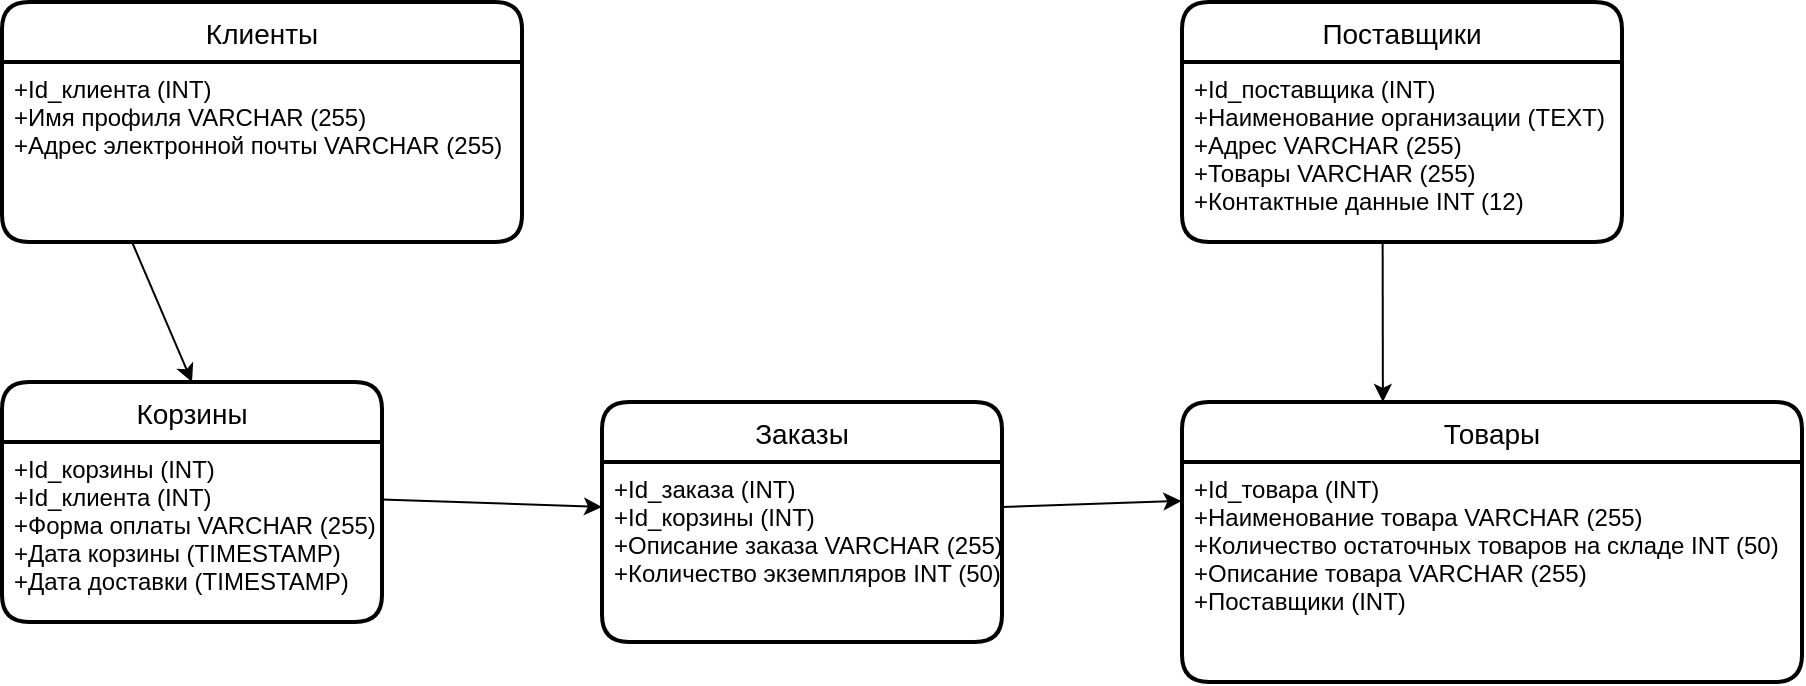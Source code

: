 <mxfile version="20.8.23" type="github">
  <diagram name="Страница 1" id="fm4NQVwMLk_AxpbGx4wM">
    <mxGraphModel dx="961" dy="528" grid="1" gridSize="10" guides="1" tooltips="1" connect="1" arrows="1" fold="1" page="1" pageScale="1" pageWidth="827" pageHeight="1169" math="0" shadow="0">
      <root>
        <mxCell id="0" />
        <mxCell id="1" parent="0" />
        <mxCell id="p-xDYtaEuqpyEhUZah8K-1" value="Клиенты" style="swimlane;childLayout=stackLayout;horizontal=1;startSize=30;horizontalStack=0;rounded=1;fontSize=14;fontStyle=0;strokeWidth=2;resizeParent=0;resizeLast=1;shadow=0;dashed=0;align=center;" parent="1" vertex="1">
          <mxGeometry x="30" y="140" width="260" height="120" as="geometry" />
        </mxCell>
        <mxCell id="p-xDYtaEuqpyEhUZah8K-2" value="+Id_клиента (INT)&#xa;+Имя профиля VARCHAR (255)&#xa;+Адрес электронной почты VARCHAR (255)" style="align=left;strokeColor=none;fillColor=none;spacingLeft=4;fontSize=12;verticalAlign=top;resizable=0;rotatable=0;part=1;" parent="p-xDYtaEuqpyEhUZah8K-1" vertex="1">
          <mxGeometry y="30" width="260" height="90" as="geometry" />
        </mxCell>
        <mxCell id="Sjta67yKNb1LLB2qg4SO-1" value="Поставщики" style="swimlane;childLayout=stackLayout;horizontal=1;startSize=30;horizontalStack=0;rounded=1;fontSize=14;fontStyle=0;strokeWidth=2;resizeParent=0;resizeLast=1;shadow=0;dashed=0;align=center;" parent="1" vertex="1">
          <mxGeometry x="620" y="140" width="220" height="120" as="geometry" />
        </mxCell>
        <mxCell id="Sjta67yKNb1LLB2qg4SO-2" value="+Id_поставщика (INT)&#xa;+Наименование организации (TEXT)&#xa;+Адрес VARCHAR (255)&#xa;+Товары VARCHAR (255)&#xa;+Контактные данные INT (12)" style="align=left;strokeColor=none;fillColor=none;spacingLeft=4;fontSize=12;verticalAlign=top;resizable=0;rotatable=0;part=1;fontStyle=0" parent="Sjta67yKNb1LLB2qg4SO-1" vertex="1">
          <mxGeometry y="30" width="220" height="90" as="geometry" />
        </mxCell>
        <mxCell id="Sjta67yKNb1LLB2qg4SO-3" value="Корзины" style="swimlane;childLayout=stackLayout;horizontal=1;startSize=30;horizontalStack=0;rounded=1;fontSize=14;fontStyle=0;strokeWidth=2;resizeParent=0;resizeLast=1;shadow=0;dashed=0;align=center;" parent="1" vertex="1">
          <mxGeometry x="30" y="330" width="190" height="120" as="geometry" />
        </mxCell>
        <mxCell id="Sjta67yKNb1LLB2qg4SO-4" value="+Id_корзины (INT)&#xa;+Id_клиента (INT)&#xa;+Форма оплаты VARCHAR (255)&#xa;+Дата корзины (TIMESTAMP)&#xa;+Дата доставки (TIMESTAMP)" style="align=left;strokeColor=none;fillColor=none;spacingLeft=4;fontSize=12;verticalAlign=top;resizable=0;rotatable=0;part=1;" parent="Sjta67yKNb1LLB2qg4SO-3" vertex="1">
          <mxGeometry y="30" width="190" height="90" as="geometry" />
        </mxCell>
        <mxCell id="Sjta67yKNb1LLB2qg4SO-5" value="Заказы" style="swimlane;childLayout=stackLayout;horizontal=1;startSize=30;horizontalStack=0;rounded=1;fontSize=14;fontStyle=0;strokeWidth=2;resizeParent=0;resizeLast=1;shadow=0;dashed=0;align=center;" parent="1" vertex="1">
          <mxGeometry x="330" y="340" width="200" height="120" as="geometry" />
        </mxCell>
        <mxCell id="Sjta67yKNb1LLB2qg4SO-6" value="+Id_заказа (INT)&#xa;+Id_корзины (INT)&#xa;+Описание заказа VARCHAR (255)&#xa;+Количество экземпляров INT (50)&#xa;" style="align=left;strokeColor=none;fillColor=none;spacingLeft=4;fontSize=12;verticalAlign=top;resizable=0;rotatable=0;part=1;" parent="Sjta67yKNb1LLB2qg4SO-5" vertex="1">
          <mxGeometry y="30" width="200" height="90" as="geometry" />
        </mxCell>
        <mxCell id="Sjta67yKNb1LLB2qg4SO-7" value="Товары" style="swimlane;childLayout=stackLayout;horizontal=1;startSize=30;horizontalStack=0;rounded=1;fontSize=14;fontStyle=0;strokeWidth=2;resizeParent=0;resizeLast=1;shadow=0;dashed=0;align=center;" parent="1" vertex="1">
          <mxGeometry x="620" y="340" width="310" height="140" as="geometry" />
        </mxCell>
        <mxCell id="Sjta67yKNb1LLB2qg4SO-8" value="+Id_товара (INT)&#xa;+Наименование товара VARCHAR (255)&#xa;+Количество остаточных товаров на складе INT (50)&#xa;+Описание товара VARCHAR (255)&#xa;+Поставщики (INT)" style="align=left;strokeColor=none;fillColor=none;spacingLeft=4;fontSize=12;verticalAlign=top;resizable=0;rotatable=0;part=1;" parent="Sjta67yKNb1LLB2qg4SO-7" vertex="1">
          <mxGeometry y="30" width="310" height="110" as="geometry" />
        </mxCell>
        <mxCell id="Sjta67yKNb1LLB2qg4SO-9" value="" style="endArrow=classic;html=1;rounded=0;exitX=0.456;exitY=1.003;exitDx=0;exitDy=0;exitPerimeter=0;entryX=0.324;entryY=0;entryDx=0;entryDy=0;entryPerimeter=0;" parent="1" source="Sjta67yKNb1LLB2qg4SO-2" target="Sjta67yKNb1LLB2qg4SO-7" edge="1">
          <mxGeometry width="50" height="50" relative="1" as="geometry">
            <mxPoint x="750" y="390" as="sourcePoint" />
            <mxPoint x="800" y="340" as="targetPoint" />
          </mxGeometry>
        </mxCell>
        <mxCell id="Sjta67yKNb1LLB2qg4SO-10" value="" style="endArrow=classic;html=1;rounded=0;exitX=0.25;exitY=1;exitDx=0;exitDy=0;entryX=0.5;entryY=0;entryDx=0;entryDy=0;" parent="1" source="p-xDYtaEuqpyEhUZah8K-2" target="Sjta67yKNb1LLB2qg4SO-3" edge="1">
          <mxGeometry width="50" height="50" relative="1" as="geometry">
            <mxPoint x="470" y="330" as="sourcePoint" />
            <mxPoint x="520" y="280" as="targetPoint" />
          </mxGeometry>
        </mxCell>
        <mxCell id="Sjta67yKNb1LLB2qg4SO-11" value="" style="endArrow=classic;html=1;rounded=0;exitX=0.999;exitY=0.319;exitDx=0;exitDy=0;exitPerimeter=0;entryX=0;entryY=0.25;entryDx=0;entryDy=0;" parent="1" source="Sjta67yKNb1LLB2qg4SO-4" target="Sjta67yKNb1LLB2qg4SO-6" edge="1">
          <mxGeometry width="50" height="50" relative="1" as="geometry">
            <mxPoint x="470" y="330" as="sourcePoint" />
            <mxPoint x="520" y="280" as="targetPoint" />
          </mxGeometry>
        </mxCell>
        <mxCell id="Sjta67yKNb1LLB2qg4SO-12" value="" style="endArrow=classic;html=1;rounded=0;exitX=1;exitY=0.25;exitDx=0;exitDy=0;entryX=-0.001;entryY=0.177;entryDx=0;entryDy=0;entryPerimeter=0;" parent="1" source="Sjta67yKNb1LLB2qg4SO-6" target="Sjta67yKNb1LLB2qg4SO-8" edge="1">
          <mxGeometry width="50" height="50" relative="1" as="geometry">
            <mxPoint x="470" y="330" as="sourcePoint" />
            <mxPoint x="520" y="280" as="targetPoint" />
          </mxGeometry>
        </mxCell>
      </root>
    </mxGraphModel>
  </diagram>
</mxfile>
